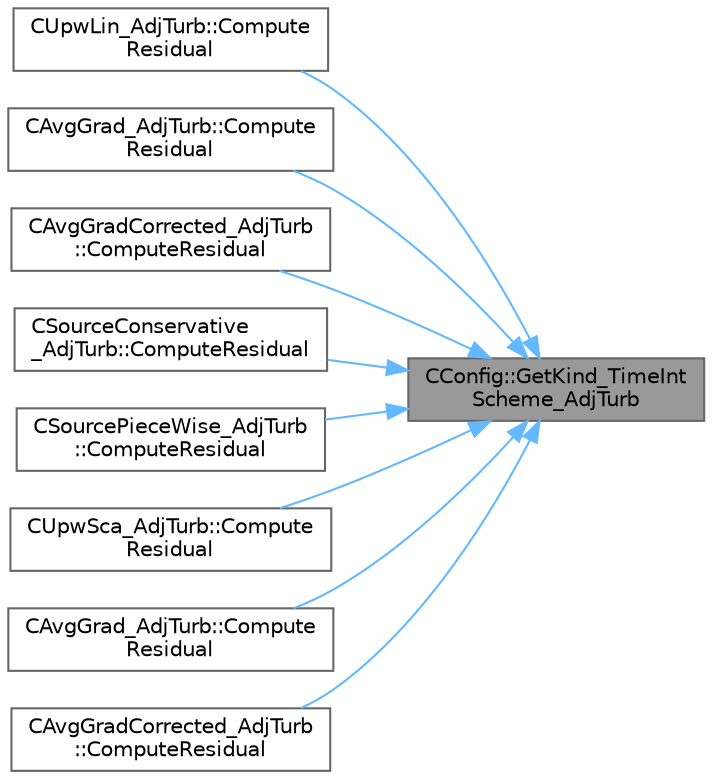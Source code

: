 digraph "CConfig::GetKind_TimeIntScheme_AdjTurb"
{
 // LATEX_PDF_SIZE
  bgcolor="transparent";
  edge [fontname=Helvetica,fontsize=10,labelfontname=Helvetica,labelfontsize=10];
  node [fontname=Helvetica,fontsize=10,shape=box,height=0.2,width=0.4];
  rankdir="RL";
  Node1 [id="Node000001",label="CConfig::GetKind_TimeInt\lScheme_AdjTurb",height=0.2,width=0.4,color="gray40", fillcolor="grey60", style="filled", fontcolor="black",tooltip="Get the kind of integration scheme (explicit or implicit) for the adjoint turbulence equations."];
  Node1 -> Node2 [id="edge1_Node000001_Node000002",dir="back",color="steelblue1",style="solid",tooltip=" "];
  Node2 [id="Node000002",label="CUpwLin_AdjTurb::Compute\lResidual",height=0.2,width=0.4,color="grey40", fillcolor="white", style="filled",URL="$classCUpwLin__AdjTurb.html#a81bd707418dbdc9a23023d729fec8a19",tooltip="Compute the adjoint upwind flux between two nodes i and j."];
  Node1 -> Node3 [id="edge2_Node000001_Node000003",dir="back",color="steelblue1",style="solid",tooltip=" "];
  Node3 [id="Node000003",label="CAvgGrad_AdjTurb::Compute\lResidual",height=0.2,width=0.4,color="grey40", fillcolor="white", style="filled",URL="$classCAvgGrad__AdjTurb.html#aa89d7df3e7fc6c345cbfef333f3d6b79",tooltip="Compute the adjoint turbulent residual using average of gradients and a derivative correction."];
  Node1 -> Node4 [id="edge3_Node000001_Node000004",dir="back",color="steelblue1",style="solid",tooltip=" "];
  Node4 [id="Node000004",label="CAvgGradCorrected_AdjTurb\l::ComputeResidual",height=0.2,width=0.4,color="grey40", fillcolor="white", style="filled",URL="$classCAvgGradCorrected__AdjTurb.html#ab406d5307f9270164a09b4ceaeeed756",tooltip="Compute the adjoint turbulent residual using average of gradients and a derivative correction."];
  Node1 -> Node5 [id="edge4_Node000001_Node000005",dir="back",color="steelblue1",style="solid",tooltip=" "];
  Node5 [id="Node000005",label="CSourceConservative\l_AdjTurb::ComputeResidual",height=0.2,width=0.4,color="grey40", fillcolor="white", style="filled",URL="$classCSourceConservative__AdjTurb.html#a7f75c945c2c5d86c020172a8118703c7",tooltip="Source term integration using a conservative scheme."];
  Node1 -> Node6 [id="edge5_Node000001_Node000006",dir="back",color="steelblue1",style="solid",tooltip=" "];
  Node6 [id="Node000006",label="CSourcePieceWise_AdjTurb\l::ComputeResidual",height=0.2,width=0.4,color="grey40", fillcolor="white", style="filled",URL="$classCSourcePieceWise__AdjTurb.html#aa1777b31db2d353ae98d01c88b00c2e5",tooltip="Source term integration of the adjoint turbulence equation."];
  Node1 -> Node7 [id="edge6_Node000001_Node000007",dir="back",color="steelblue1",style="solid",tooltip=" "];
  Node7 [id="Node000007",label="CUpwSca_AdjTurb::Compute\lResidual",height=0.2,width=0.4,color="grey40", fillcolor="white", style="filled",URL="$classCUpwSca__AdjTurb.html#a038611efb386fee94446152139b38b17",tooltip=" "];
  Node1 -> Node8 [id="edge7_Node000001_Node000008",dir="back",color="steelblue1",style="solid",tooltip=" "];
  Node8 [id="Node000008",label="CAvgGrad_AdjTurb::Compute\lResidual",height=0.2,width=0.4,color="grey40", fillcolor="white", style="filled",URL="$classCAvgGrad__AdjTurb.html#a6fe7d5705e0e9f89bf3bc1d9bc4902d4",tooltip=" "];
  Node1 -> Node9 [id="edge8_Node000001_Node000009",dir="back",color="steelblue1",style="solid",tooltip=" "];
  Node9 [id="Node000009",label="CAvgGradCorrected_AdjTurb\l::ComputeResidual",height=0.2,width=0.4,color="grey40", fillcolor="white", style="filled",URL="$classCAvgGradCorrected__AdjTurb.html#aea186709a6a3915e9f9b73f4d9fd0fd2",tooltip=" "];
}
